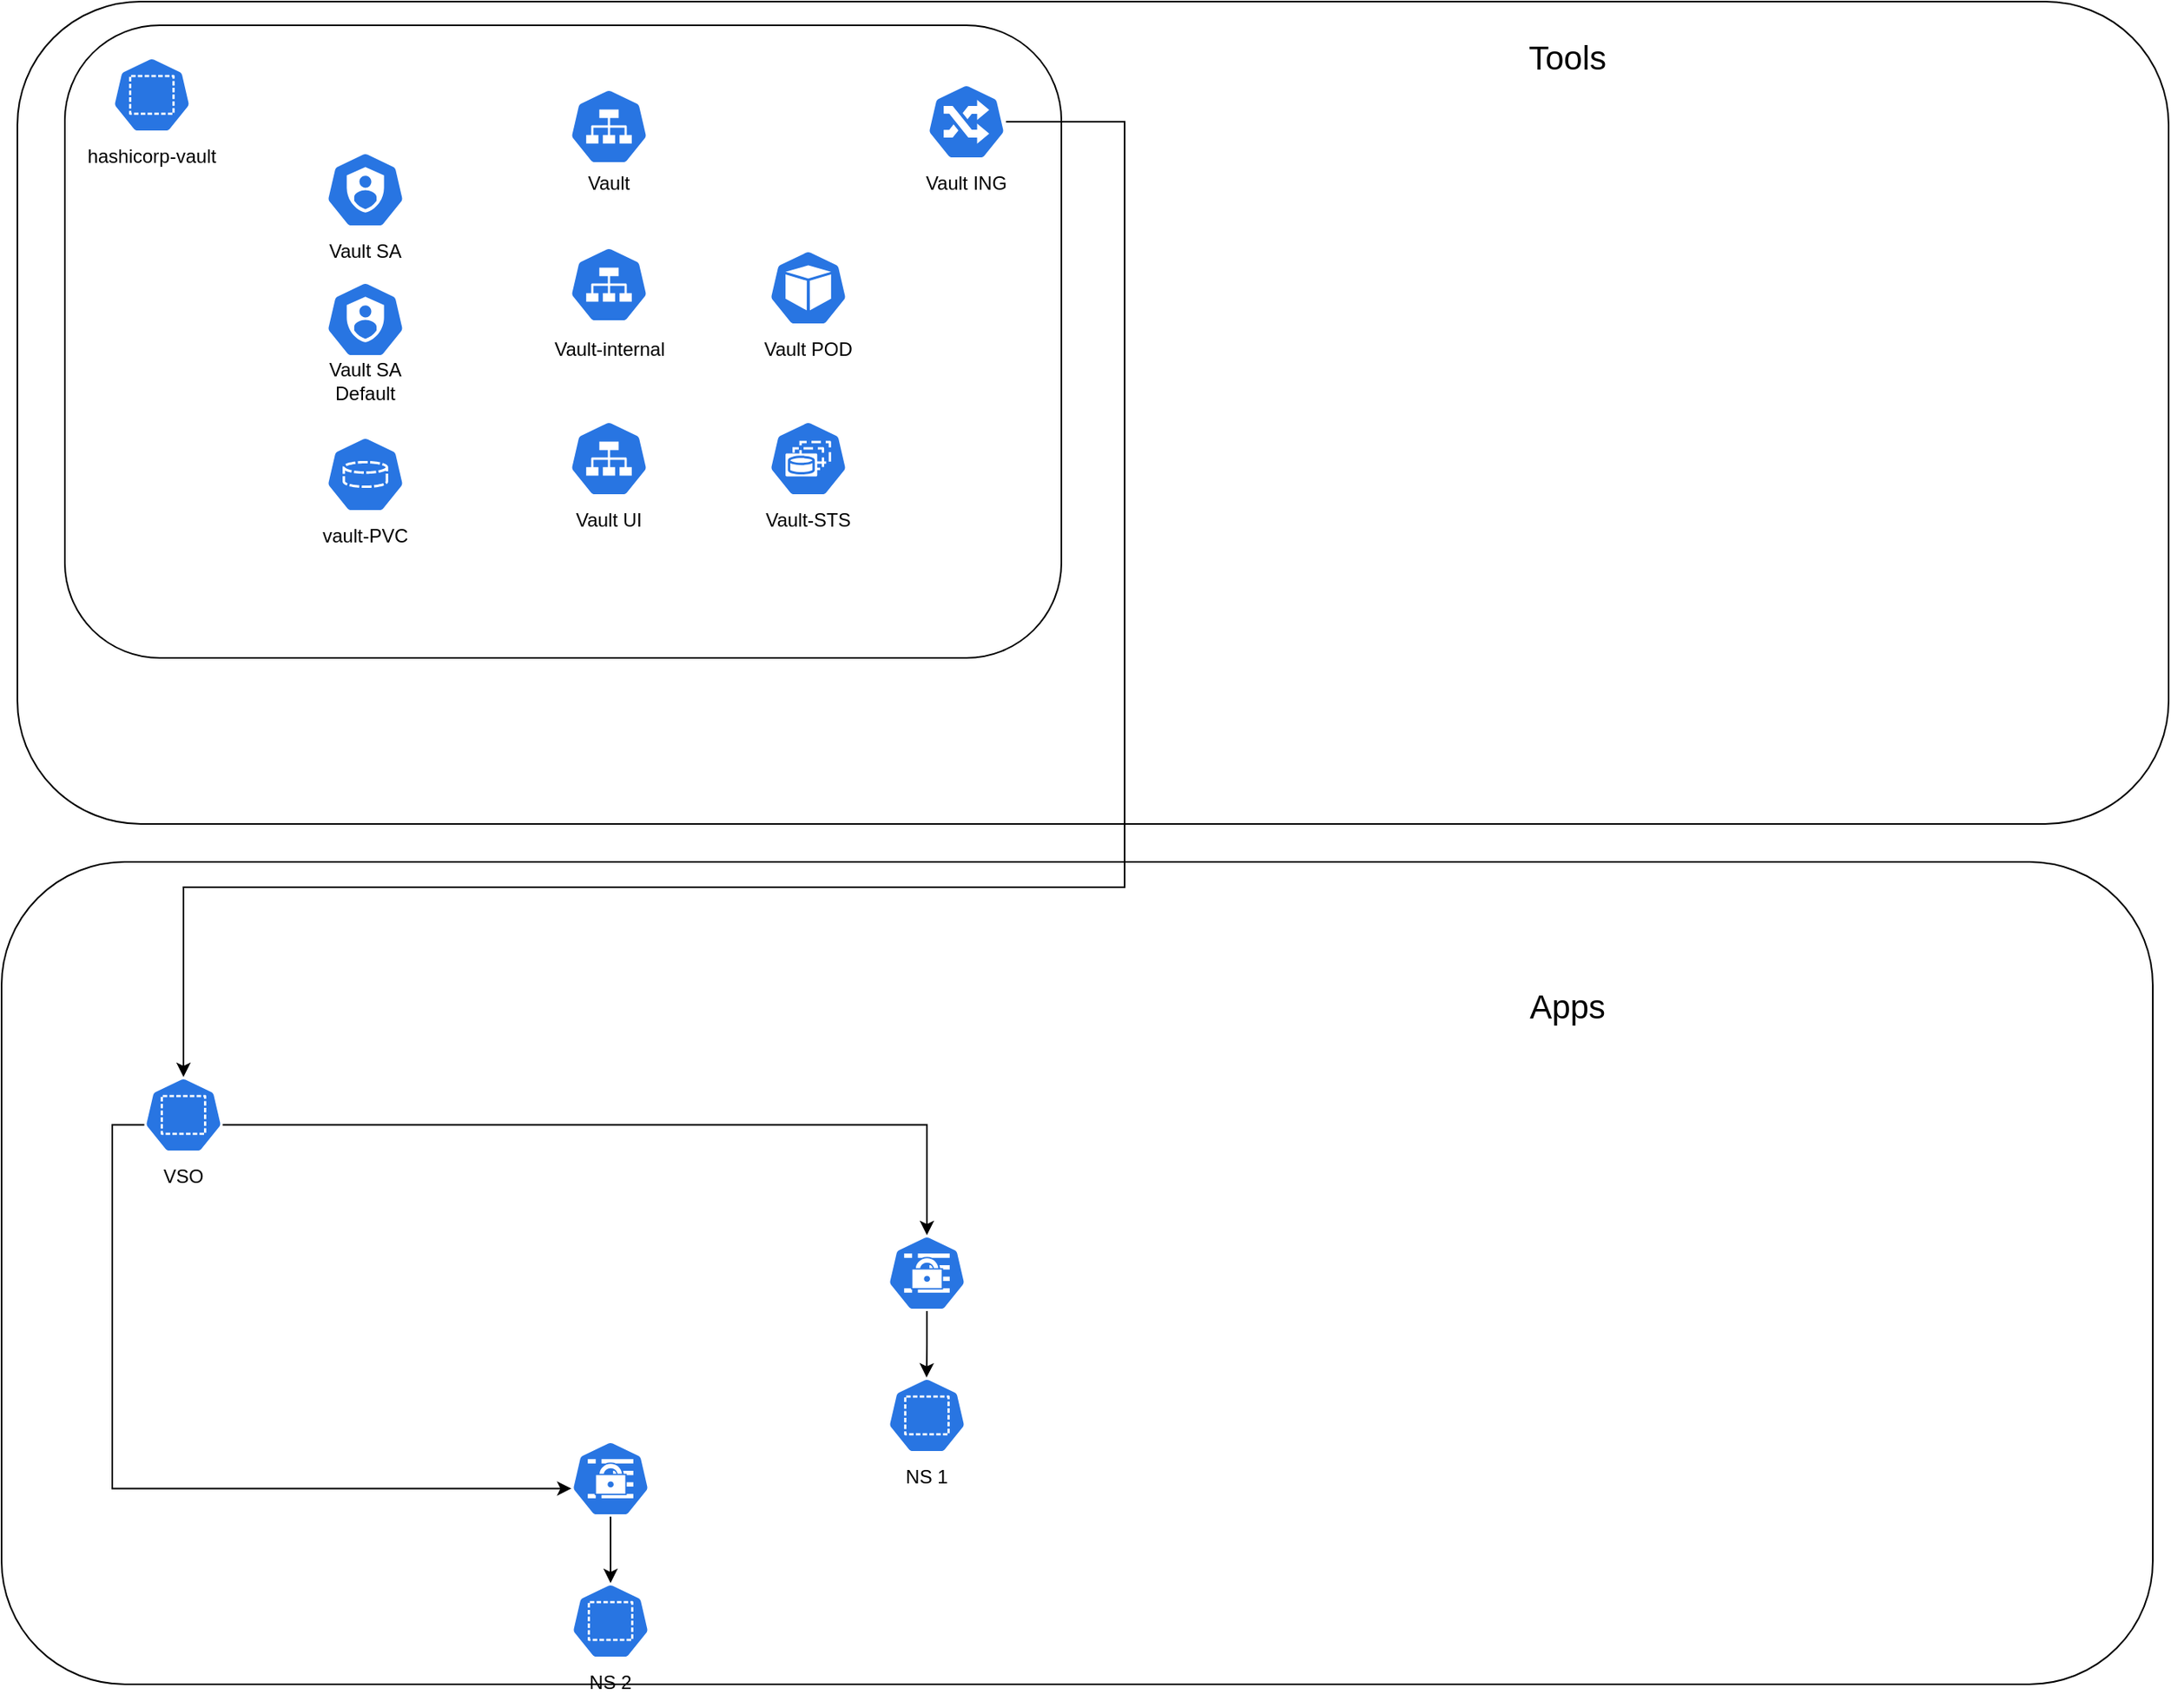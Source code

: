 <mxfile version="24.3.1" type="github">
  <diagram name="Page-1" id="yVcikV2g2sbOkIzYe1wD">
    <mxGraphModel dx="2868" dy="1588" grid="1" gridSize="10" guides="1" tooltips="1" connect="1" arrows="1" fold="1" page="1" pageScale="1" pageWidth="827" pageHeight="1169" math="0" shadow="0">
      <root>
        <mxCell id="0" />
        <mxCell id="1" parent="0" />
        <mxCell id="TinNUj6vpqagRueMMJya-41" value="" style="rounded=1;whiteSpace=wrap;html=1;" vertex="1" parent="1">
          <mxGeometry x="30" y="554" width="1360" height="520" as="geometry" />
        </mxCell>
        <mxCell id="TinNUj6vpqagRueMMJya-10" value="" style="rounded=1;whiteSpace=wrap;html=1;" vertex="1" parent="1">
          <mxGeometry x="40" y="10" width="1360" height="520" as="geometry" />
        </mxCell>
        <mxCell id="TinNUj6vpqagRueMMJya-12" value="&lt;font style=&quot;font-size: 21px;&quot;&gt;Tools&lt;/font&gt;" style="text;html=1;align=center;verticalAlign=middle;whiteSpace=wrap;rounded=0;" vertex="1" parent="1">
          <mxGeometry x="990" y="30" width="60" height="30" as="geometry" />
        </mxCell>
        <mxCell id="TinNUj6vpqagRueMMJya-34" value="" style="group" vertex="1" connectable="0" parent="1">
          <mxGeometry x="70" y="25" width="1040" height="400" as="geometry" />
        </mxCell>
        <mxCell id="TinNUj6vpqagRueMMJya-11" value="" style="rounded=1;whiteSpace=wrap;html=1;" vertex="1" parent="TinNUj6vpqagRueMMJya-34">
          <mxGeometry width="630" height="400" as="geometry" />
        </mxCell>
        <mxCell id="TinNUj6vpqagRueMMJya-32" value="" style="group" vertex="1" connectable="0" parent="TinNUj6vpqagRueMMJya-34">
          <mxGeometry x="10" y="20" width="90" height="78" as="geometry" />
        </mxCell>
        <mxCell id="TinNUj6vpqagRueMMJya-9" value="" style="aspect=fixed;sketch=0;html=1;dashed=0;whitespace=wrap;fillColor=#2875E2;strokeColor=#ffffff;points=[[0.005,0.63,0],[0.1,0.2,0],[0.9,0.2,0],[0.5,0,0],[0.995,0.63,0],[0.72,0.99,0],[0.5,1,0],[0.28,0.99,0]];shape=mxgraph.kubernetes.icon2;prIcon=ns" vertex="1" parent="TinNUj6vpqagRueMMJya-32">
          <mxGeometry x="20" width="50" height="48" as="geometry" />
        </mxCell>
        <mxCell id="TinNUj6vpqagRueMMJya-26" value="hashicorp-vault" style="text;html=1;align=center;verticalAlign=middle;whiteSpace=wrap;rounded=0;" vertex="1" parent="TinNUj6vpqagRueMMJya-32">
          <mxGeometry y="48" width="90" height="30" as="geometry" />
        </mxCell>
        <mxCell id="TinNUj6vpqagRueMMJya-29" value="" style="group" vertex="1" connectable="0" parent="TinNUj6vpqagRueMMJya-34">
          <mxGeometry x="160" y="80" width="60" height="78" as="geometry" />
        </mxCell>
        <mxCell id="TinNUj6vpqagRueMMJya-8" value="" style="aspect=fixed;sketch=0;html=1;dashed=0;whitespace=wrap;fillColor=#2875E2;strokeColor=#ffffff;points=[[0.005,0.63,0],[0.1,0.2,0],[0.9,0.2,0],[0.5,0,0],[0.995,0.63,0],[0.72,0.99,0],[0.5,1,0],[0.28,0.99,0]];shape=mxgraph.kubernetes.icon2;prIcon=sa" vertex="1" parent="TinNUj6vpqagRueMMJya-29">
          <mxGeometry x="5" width="50" height="48" as="geometry" />
        </mxCell>
        <mxCell id="TinNUj6vpqagRueMMJya-23" value="Vault SA" style="text;html=1;align=center;verticalAlign=middle;whiteSpace=wrap;rounded=0;" vertex="1" parent="TinNUj6vpqagRueMMJya-29">
          <mxGeometry y="48" width="60" height="30" as="geometry" />
        </mxCell>
        <mxCell id="TinNUj6vpqagRueMMJya-30" value="" style="group" vertex="1" connectable="0" parent="TinNUj6vpqagRueMMJya-34">
          <mxGeometry x="160" y="162" width="60" height="78" as="geometry" />
        </mxCell>
        <mxCell id="TinNUj6vpqagRueMMJya-27" value="" style="aspect=fixed;sketch=0;html=1;dashed=0;whitespace=wrap;fillColor=#2875E2;strokeColor=#ffffff;points=[[0.005,0.63,0],[0.1,0.2,0],[0.9,0.2,0],[0.5,0,0],[0.995,0.63,0],[0.72,0.99,0],[0.5,1,0],[0.28,0.99,0]];shape=mxgraph.kubernetes.icon2;prIcon=sa" vertex="1" parent="TinNUj6vpqagRueMMJya-30">
          <mxGeometry x="5" width="50" height="48" as="geometry" />
        </mxCell>
        <mxCell id="TinNUj6vpqagRueMMJya-28" value="Vault SA Default" style="text;html=1;align=center;verticalAlign=middle;whiteSpace=wrap;rounded=0;" vertex="1" parent="TinNUj6vpqagRueMMJya-30">
          <mxGeometry y="48" width="60" height="30" as="geometry" />
        </mxCell>
        <mxCell id="TinNUj6vpqagRueMMJya-18" value="" style="group" vertex="1" connectable="0" parent="TinNUj6vpqagRueMMJya-34">
          <mxGeometry x="301.5" y="140" width="85" height="80" as="geometry" />
        </mxCell>
        <mxCell id="TinNUj6vpqagRueMMJya-14" value="" style="aspect=fixed;sketch=0;html=1;dashed=0;whitespace=wrap;fillColor=#2875E2;strokeColor=#ffffff;points=[[0.005,0.63,0],[0.1,0.2,0],[0.9,0.2,0],[0.5,0,0],[0.995,0.63,0],[0.72,0.99,0],[0.5,1,0],[0.28,0.99,0]];shape=mxgraph.kubernetes.icon2;prIcon=svc" vertex="1" parent="TinNUj6vpqagRueMMJya-18">
          <mxGeometry x="17.5" width="50" height="48" as="geometry" />
        </mxCell>
        <mxCell id="TinNUj6vpqagRueMMJya-15" value="Vault-internal" style="text;html=1;align=center;verticalAlign=middle;whiteSpace=wrap;rounded=0;" vertex="1" parent="TinNUj6vpqagRueMMJya-18">
          <mxGeometry y="50" width="85" height="30" as="geometry" />
        </mxCell>
        <mxCell id="TinNUj6vpqagRueMMJya-19" value="" style="group" vertex="1" connectable="0" parent="TinNUj6vpqagRueMMJya-34">
          <mxGeometry x="314" y="250" width="60" height="78" as="geometry" />
        </mxCell>
        <mxCell id="TinNUj6vpqagRueMMJya-16" value="" style="aspect=fixed;sketch=0;html=1;dashed=0;whitespace=wrap;fillColor=#2875E2;strokeColor=#ffffff;points=[[0.005,0.63,0],[0.1,0.2,0],[0.9,0.2,0],[0.5,0,0],[0.995,0.63,0],[0.72,0.99,0],[0.5,1,0],[0.28,0.99,0]];shape=mxgraph.kubernetes.icon2;prIcon=svc" vertex="1" parent="TinNUj6vpqagRueMMJya-19">
          <mxGeometry x="5" width="50" height="48" as="geometry" />
        </mxCell>
        <mxCell id="TinNUj6vpqagRueMMJya-17" value="Vault UI" style="text;html=1;align=center;verticalAlign=middle;whiteSpace=wrap;rounded=0;" vertex="1" parent="TinNUj6vpqagRueMMJya-19">
          <mxGeometry y="48" width="60" height="30" as="geometry" />
        </mxCell>
        <mxCell id="TinNUj6vpqagRueMMJya-37" value="" style="group" vertex="1" connectable="0" parent="TinNUj6vpqagRueMMJya-34">
          <mxGeometry x="314" y="40" width="60" height="75" as="geometry" />
        </mxCell>
        <mxCell id="TinNUj6vpqagRueMMJya-13" value="Vault" style="text;html=1;align=center;verticalAlign=middle;whiteSpace=wrap;rounded=0;" vertex="1" parent="TinNUj6vpqagRueMMJya-37">
          <mxGeometry y="45" width="60" height="30" as="geometry" />
        </mxCell>
        <mxCell id="TinNUj6vpqagRueMMJya-20" value="" style="group" vertex="1" connectable="0" parent="TinNUj6vpqagRueMMJya-37">
          <mxGeometry width="60" height="70" as="geometry" />
        </mxCell>
        <mxCell id="TinNUj6vpqagRueMMJya-3" value="" style="aspect=fixed;sketch=0;html=1;dashed=0;whitespace=wrap;fillColor=#2875E2;strokeColor=#ffffff;points=[[0.005,0.63,0],[0.1,0.2,0],[0.9,0.2,0],[0.5,0,0],[0.995,0.63,0],[0.72,0.99,0],[0.5,1,0],[0.28,0.99,0]];shape=mxgraph.kubernetes.icon2;prIcon=svc" vertex="1" parent="TinNUj6vpqagRueMMJya-20">
          <mxGeometry x="5" width="50" height="48" as="geometry" />
        </mxCell>
        <mxCell id="TinNUj6vpqagRueMMJya-38" value="" style="group" vertex="1" connectable="0" parent="TinNUj6vpqagRueMMJya-34">
          <mxGeometry x="440" y="142" width="60" height="78" as="geometry" />
        </mxCell>
        <mxCell id="TinNUj6vpqagRueMMJya-1" value="" style="aspect=fixed;sketch=0;html=1;dashed=0;whitespace=wrap;fillColor=#2875E2;strokeColor=#ffffff;points=[[0.005,0.63,0],[0.1,0.2,0],[0.9,0.2,0],[0.5,0,0],[0.995,0.63,0],[0.72,0.99,0],[0.5,1,0],[0.28,0.99,0]];shape=mxgraph.kubernetes.icon2;prIcon=pod" vertex="1" parent="TinNUj6vpqagRueMMJya-38">
          <mxGeometry x="5" width="50" height="48" as="geometry" />
        </mxCell>
        <mxCell id="TinNUj6vpqagRueMMJya-24" value="Vault POD" style="text;html=1;align=center;verticalAlign=middle;whiteSpace=wrap;rounded=0;" vertex="1" parent="TinNUj6vpqagRueMMJya-38">
          <mxGeometry y="48" width="60" height="30" as="geometry" />
        </mxCell>
        <mxCell id="TinNUj6vpqagRueMMJya-39" value="" style="group" vertex="1" connectable="0" parent="TinNUj6vpqagRueMMJya-34">
          <mxGeometry x="160" y="260" width="60" height="78" as="geometry" />
        </mxCell>
        <mxCell id="TinNUj6vpqagRueMMJya-7" value="" style="aspect=fixed;sketch=0;html=1;dashed=0;whitespace=wrap;fillColor=#2875E2;strokeColor=#ffffff;points=[[0.005,0.63,0],[0.1,0.2,0],[0.9,0.2,0],[0.5,0,0],[0.995,0.63,0],[0.72,0.99,0],[0.5,1,0],[0.28,0.99,0]];shape=mxgraph.kubernetes.icon2;prIcon=pvc" vertex="1" parent="TinNUj6vpqagRueMMJya-39">
          <mxGeometry x="5" width="50" height="48" as="geometry" />
        </mxCell>
        <mxCell id="TinNUj6vpqagRueMMJya-22" value="vault-PVC" style="text;html=1;align=center;verticalAlign=middle;whiteSpace=wrap;rounded=0;" vertex="1" parent="TinNUj6vpqagRueMMJya-39">
          <mxGeometry y="48" width="60" height="30" as="geometry" />
        </mxCell>
        <mxCell id="TinNUj6vpqagRueMMJya-33" value="" style="group" vertex="1" connectable="0" parent="TinNUj6vpqagRueMMJya-34">
          <mxGeometry x="540" y="37" width="60" height="78" as="geometry" />
        </mxCell>
        <mxCell id="TinNUj6vpqagRueMMJya-6" value="" style="aspect=fixed;sketch=0;html=1;dashed=0;whitespace=wrap;fillColor=#2875E2;strokeColor=#ffffff;points=[[0.005,0.63,0],[0.1,0.2,0],[0.9,0.2,0],[0.5,0,0],[0.995,0.63,0],[0.72,0.99,0],[0.5,1,0],[0.28,0.99,0]];shape=mxgraph.kubernetes.icon2;prIcon=ing" vertex="1" parent="TinNUj6vpqagRueMMJya-33">
          <mxGeometry x="5" width="50" height="48" as="geometry" />
        </mxCell>
        <mxCell id="TinNUj6vpqagRueMMJya-25" value="Vault ING" style="text;html=1;align=center;verticalAlign=middle;whiteSpace=wrap;rounded=0;" vertex="1" parent="TinNUj6vpqagRueMMJya-33">
          <mxGeometry y="48" width="60" height="30" as="geometry" />
        </mxCell>
        <mxCell id="TinNUj6vpqagRueMMJya-40" value="" style="group" vertex="1" connectable="0" parent="TinNUj6vpqagRueMMJya-34">
          <mxGeometry x="440" y="250" width="60" height="78" as="geometry" />
        </mxCell>
        <mxCell id="TinNUj6vpqagRueMMJya-2" value="" style="aspect=fixed;sketch=0;html=1;dashed=0;whitespace=wrap;fillColor=#2875E2;strokeColor=#ffffff;points=[[0.005,0.63,0],[0.1,0.2,0],[0.9,0.2,0],[0.5,0,0],[0.995,0.63,0],[0.72,0.99,0],[0.5,1,0],[0.28,0.99,0]];shape=mxgraph.kubernetes.icon2;prIcon=sts" vertex="1" parent="TinNUj6vpqagRueMMJya-40">
          <mxGeometry x="5" width="50" height="48" as="geometry" />
        </mxCell>
        <mxCell id="TinNUj6vpqagRueMMJya-21" value="Vault-STS" style="text;html=1;align=center;verticalAlign=middle;whiteSpace=wrap;rounded=0;" vertex="1" parent="TinNUj6vpqagRueMMJya-40">
          <mxGeometry y="48" width="60" height="30" as="geometry" />
        </mxCell>
        <mxCell id="TinNUj6vpqagRueMMJya-42" value="&lt;font style=&quot;font-size: 21px;&quot;&gt;Apps&lt;/font&gt;" style="text;html=1;align=center;verticalAlign=middle;whiteSpace=wrap;rounded=0;" vertex="1" parent="1">
          <mxGeometry x="990" y="630" width="60" height="30" as="geometry" />
        </mxCell>
        <mxCell id="TinNUj6vpqagRueMMJya-43" value="" style="aspect=fixed;sketch=0;html=1;dashed=0;whitespace=wrap;fillColor=#2875E2;strokeColor=#ffffff;points=[[0.005,0.63,0],[0.1,0.2,0],[0.9,0.2,0],[0.5,0,0],[0.995,0.63,0],[0.72,0.99,0],[0.5,1,0],[0.28,0.99,0]];shape=mxgraph.kubernetes.icon2;prIcon=ns" vertex="1" parent="1">
          <mxGeometry x="120" y="690" width="50" height="48" as="geometry" />
        </mxCell>
        <mxCell id="TinNUj6vpqagRueMMJya-44" style="edgeStyle=orthogonalEdgeStyle;rounded=0;orthogonalLoop=1;jettySize=auto;html=1;entryX=0.5;entryY=0;entryDx=0;entryDy=0;entryPerimeter=0;" edge="1" parent="1" source="TinNUj6vpqagRueMMJya-6" target="TinNUj6vpqagRueMMJya-43">
          <mxGeometry relative="1" as="geometry">
            <Array as="points">
              <mxPoint x="740" y="86" />
              <mxPoint x="740" y="570" />
              <mxPoint x="145" y="570" />
            </Array>
          </mxGeometry>
        </mxCell>
        <mxCell id="TinNUj6vpqagRueMMJya-45" value="VSO" style="text;html=1;align=center;verticalAlign=middle;whiteSpace=wrap;rounded=0;" vertex="1" parent="1">
          <mxGeometry x="115" y="738" width="60" height="30" as="geometry" />
        </mxCell>
        <mxCell id="TinNUj6vpqagRueMMJya-50" value="" style="group" vertex="1" connectable="0" parent="1">
          <mxGeometry x="585" y="880" width="60" height="78" as="geometry" />
        </mxCell>
        <mxCell id="TinNUj6vpqagRueMMJya-46" value="" style="aspect=fixed;sketch=0;html=1;dashed=0;whitespace=wrap;fillColor=#2875E2;strokeColor=#ffffff;points=[[0.005,0.63,0],[0.1,0.2,0],[0.9,0.2,0],[0.5,0,0],[0.995,0.63,0],[0.72,0.99,0],[0.5,1,0],[0.28,0.99,0]];shape=mxgraph.kubernetes.icon2;prIcon=ns" vertex="1" parent="TinNUj6vpqagRueMMJya-50">
          <mxGeometry x="5" width="50" height="48" as="geometry" />
        </mxCell>
        <mxCell id="TinNUj6vpqagRueMMJya-48" value="NS 1" style="text;html=1;align=center;verticalAlign=middle;whiteSpace=wrap;rounded=0;" vertex="1" parent="TinNUj6vpqagRueMMJya-50">
          <mxGeometry y="48" width="60" height="30" as="geometry" />
        </mxCell>
        <mxCell id="TinNUj6vpqagRueMMJya-51" value="" style="group" vertex="1" connectable="0" parent="1">
          <mxGeometry x="385" y="1010" width="60" height="78" as="geometry" />
        </mxCell>
        <mxCell id="TinNUj6vpqagRueMMJya-47" value="" style="aspect=fixed;sketch=0;html=1;dashed=0;whitespace=wrap;fillColor=#2875E2;strokeColor=#ffffff;points=[[0.005,0.63,0],[0.1,0.2,0],[0.9,0.2,0],[0.5,0,0],[0.995,0.63,0],[0.72,0.99,0],[0.5,1,0],[0.28,0.99,0]];shape=mxgraph.kubernetes.icon2;prIcon=ns" vertex="1" parent="TinNUj6vpqagRueMMJya-51">
          <mxGeometry x="5" width="50" height="48" as="geometry" />
        </mxCell>
        <mxCell id="TinNUj6vpqagRueMMJya-49" value="NS 2" style="text;html=1;align=center;verticalAlign=middle;whiteSpace=wrap;rounded=0;" vertex="1" parent="TinNUj6vpqagRueMMJya-51">
          <mxGeometry y="48" width="60" height="30" as="geometry" />
        </mxCell>
        <mxCell id="TinNUj6vpqagRueMMJya-60" style="edgeStyle=orthogonalEdgeStyle;rounded=0;orthogonalLoop=1;jettySize=auto;html=1;exitX=0.5;exitY=1;exitDx=0;exitDy=0;exitPerimeter=0;" edge="1" parent="1" source="TinNUj6vpqagRueMMJya-52">
          <mxGeometry relative="1" as="geometry">
            <mxPoint x="614.778" y="880" as="targetPoint" />
          </mxGeometry>
        </mxCell>
        <mxCell id="TinNUj6vpqagRueMMJya-52" value="" style="aspect=fixed;sketch=0;html=1;dashed=0;whitespace=wrap;fillColor=#2875E2;strokeColor=#ffffff;points=[[0.005,0.63,0],[0.1,0.2,0],[0.9,0.2,0],[0.5,0,0],[0.995,0.63,0],[0.72,0.99,0],[0.5,1,0],[0.28,0.99,0]];shape=mxgraph.kubernetes.icon2;prIcon=secret" vertex="1" parent="1">
          <mxGeometry x="590" y="790" width="50" height="48" as="geometry" />
        </mxCell>
        <mxCell id="TinNUj6vpqagRueMMJya-57" style="edgeStyle=orthogonalEdgeStyle;rounded=0;orthogonalLoop=1;jettySize=auto;html=1;" edge="1" parent="1" source="TinNUj6vpqagRueMMJya-53" target="TinNUj6vpqagRueMMJya-47">
          <mxGeometry relative="1" as="geometry" />
        </mxCell>
        <mxCell id="TinNUj6vpqagRueMMJya-53" value="" style="aspect=fixed;sketch=0;html=1;dashed=0;whitespace=wrap;fillColor=#2875E2;strokeColor=#ffffff;points=[[0.005,0.63,0],[0.1,0.2,0],[0.9,0.2,0],[0.5,0,0],[0.995,0.63,0],[0.72,0.99,0],[0.5,1,0],[0.28,0.99,0]];shape=mxgraph.kubernetes.icon2;prIcon=secret" vertex="1" parent="1">
          <mxGeometry x="390" y="920" width="50" height="48" as="geometry" />
        </mxCell>
        <mxCell id="TinNUj6vpqagRueMMJya-58" style="edgeStyle=orthogonalEdgeStyle;rounded=0;orthogonalLoop=1;jettySize=auto;html=1;entryX=0.5;entryY=0;entryDx=0;entryDy=0;entryPerimeter=0;exitX=0.995;exitY=0.63;exitDx=0;exitDy=0;exitPerimeter=0;" edge="1" parent="1" source="TinNUj6vpqagRueMMJya-43" target="TinNUj6vpqagRueMMJya-52">
          <mxGeometry relative="1" as="geometry" />
        </mxCell>
        <mxCell id="TinNUj6vpqagRueMMJya-62" style="edgeStyle=orthogonalEdgeStyle;rounded=0;orthogonalLoop=1;jettySize=auto;html=1;exitX=0.005;exitY=0.63;exitDx=0;exitDy=0;exitPerimeter=0;entryX=0.005;entryY=0.63;entryDx=0;entryDy=0;entryPerimeter=0;" edge="1" parent="1" source="TinNUj6vpqagRueMMJya-43" target="TinNUj6vpqagRueMMJya-53">
          <mxGeometry relative="1" as="geometry" />
        </mxCell>
      </root>
    </mxGraphModel>
  </diagram>
</mxfile>
